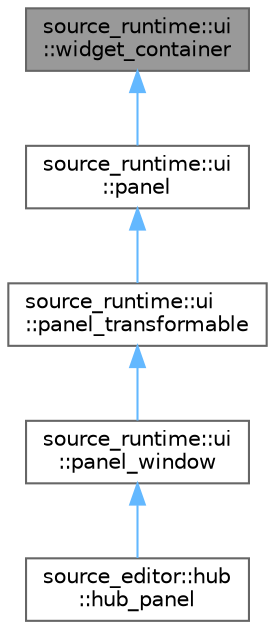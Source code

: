digraph "source_runtime::ui::widget_container"
{
 // LATEX_PDF_SIZE
  bgcolor="transparent";
  edge [fontname=Helvetica,fontsize=10,labelfontname=Helvetica,labelfontsize=10];
  node [fontname=Helvetica,fontsize=10,shape=box,height=0.2,width=0.4];
  Node1 [id="Node000001",label="source_runtime::ui\l::widget_container",height=0.2,width=0.4,color="gray40", fillcolor="grey60", style="filled", fontcolor="black",tooltip=" "];
  Node1 -> Node2 [id="edge5_Node000001_Node000002",dir="back",color="steelblue1",style="solid",tooltip=" "];
  Node2 [id="Node000002",label="source_runtime::ui\l::panel",height=0.2,width=0.4,color="gray40", fillcolor="white", style="filled",URL="$classsource__runtime_1_1ui_1_1panel.html",tooltip=" "];
  Node2 -> Node3 [id="edge6_Node000002_Node000003",dir="back",color="steelblue1",style="solid",tooltip=" "];
  Node3 [id="Node000003",label="source_runtime::ui\l::panel_transformable",height=0.2,width=0.4,color="gray40", fillcolor="white", style="filled",URL="$classsource__runtime_1_1ui_1_1panel__transformable.html",tooltip=" "];
  Node3 -> Node4 [id="edge7_Node000003_Node000004",dir="back",color="steelblue1",style="solid",tooltip=" "];
  Node4 [id="Node000004",label="source_runtime::ui\l::panel_window",height=0.2,width=0.4,color="gray40", fillcolor="white", style="filled",URL="$classsource__runtime_1_1ui_1_1panel__window.html",tooltip=" "];
  Node4 -> Node5 [id="edge8_Node000004_Node000005",dir="back",color="steelblue1",style="solid",tooltip=" "];
  Node5 [id="Node000005",label="source_editor::hub\l::hub_panel",height=0.2,width=0.4,color="gray40", fillcolor="white", style="filled",URL="$classsource__editor_1_1hub_1_1hub__panel.html",tooltip=" "];
}
